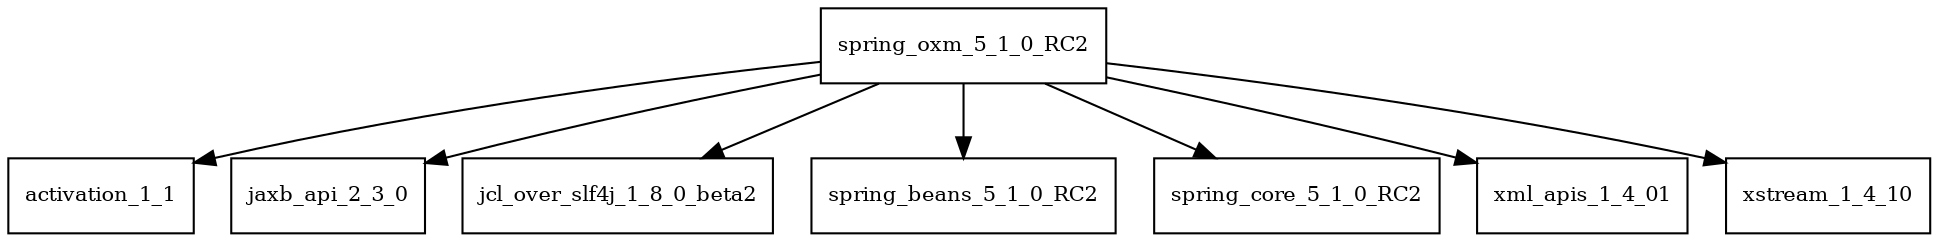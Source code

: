 digraph spring_oxm_5_1_0_RC2_dependencies {
  node [shape = box, fontsize=10.0];
  spring_oxm_5_1_0_RC2 -> activation_1_1;
  spring_oxm_5_1_0_RC2 -> jaxb_api_2_3_0;
  spring_oxm_5_1_0_RC2 -> jcl_over_slf4j_1_8_0_beta2;
  spring_oxm_5_1_0_RC2 -> spring_beans_5_1_0_RC2;
  spring_oxm_5_1_0_RC2 -> spring_core_5_1_0_RC2;
  spring_oxm_5_1_0_RC2 -> xml_apis_1_4_01;
  spring_oxm_5_1_0_RC2 -> xstream_1_4_10;
}
